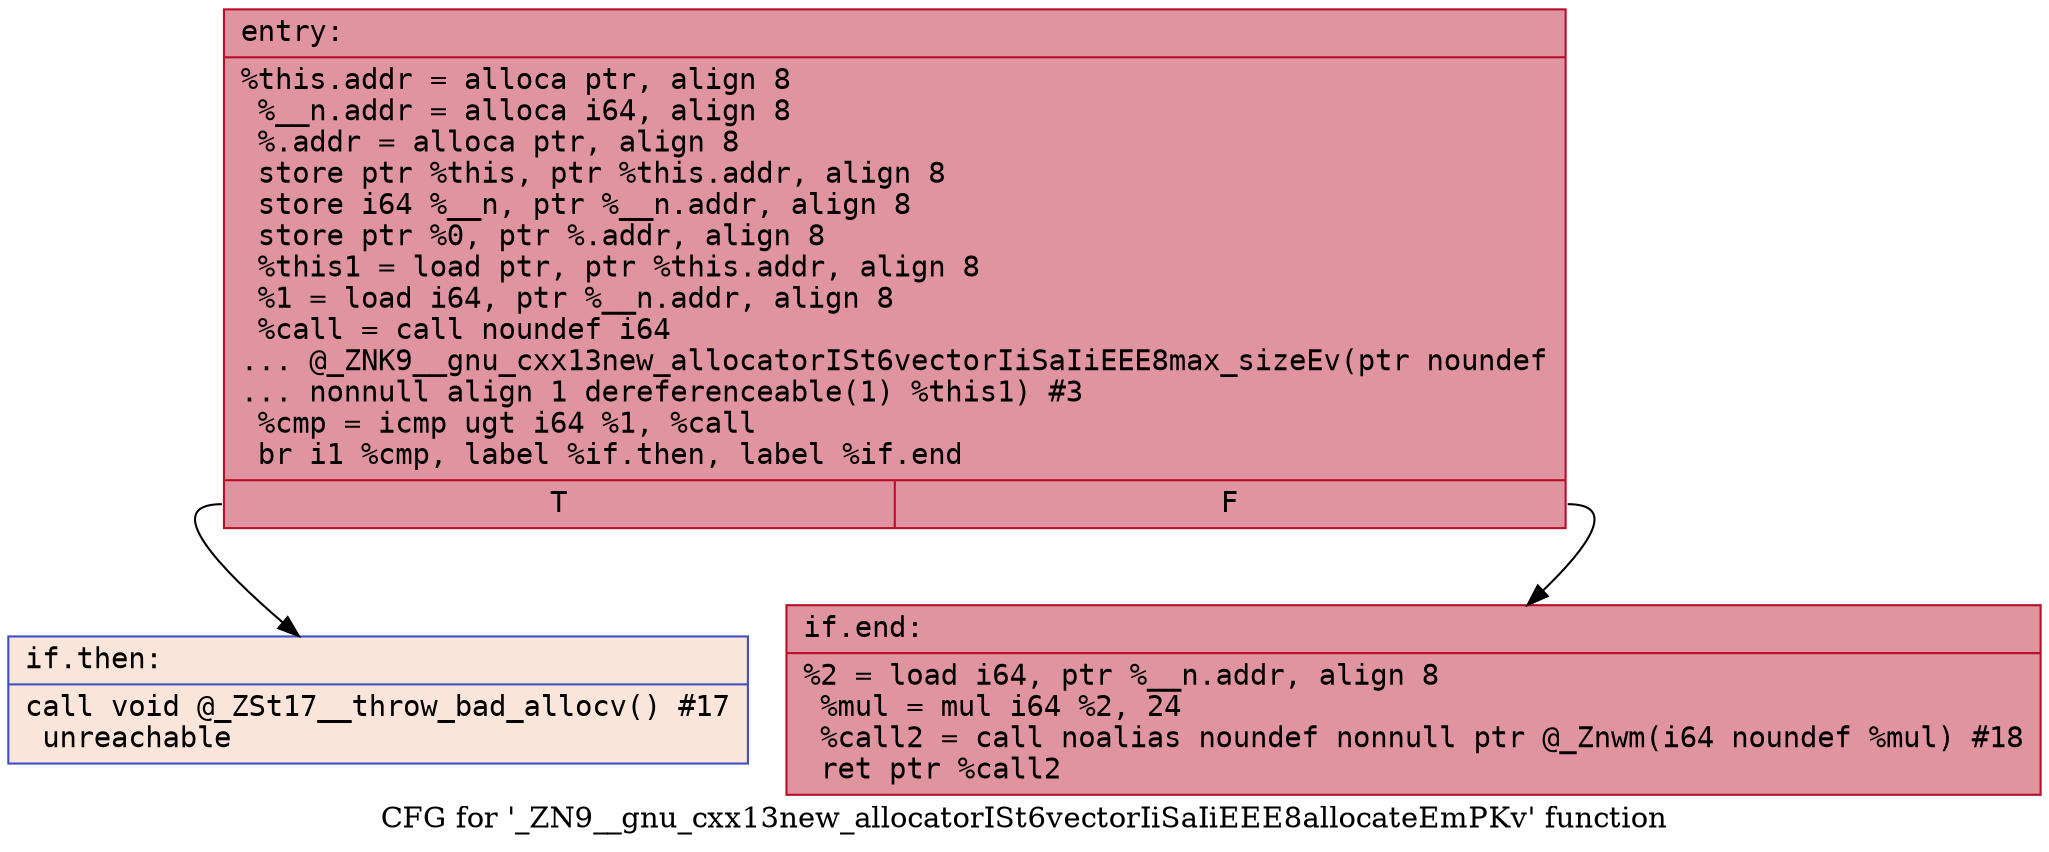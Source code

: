 digraph "CFG for '_ZN9__gnu_cxx13new_allocatorISt6vectorIiSaIiEEE8allocateEmPKv' function" {
	label="CFG for '_ZN9__gnu_cxx13new_allocatorISt6vectorIiSaIiEEE8allocateEmPKv' function";

	Node0x56307d6ec570 [shape=record,color="#b70d28ff", style=filled, fillcolor="#b70d2870" fontname="Courier",label="{entry:\l|  %this.addr = alloca ptr, align 8\l  %__n.addr = alloca i64, align 8\l  %.addr = alloca ptr, align 8\l  store ptr %this, ptr %this.addr, align 8\l  store i64 %__n, ptr %__n.addr, align 8\l  store ptr %0, ptr %.addr, align 8\l  %this1 = load ptr, ptr %this.addr, align 8\l  %1 = load i64, ptr %__n.addr, align 8\l  %call = call noundef i64\l... @_ZNK9__gnu_cxx13new_allocatorISt6vectorIiSaIiEEE8max_sizeEv(ptr noundef\l... nonnull align 1 dereferenceable(1) %this1) #3\l  %cmp = icmp ugt i64 %1, %call\l  br i1 %cmp, label %if.then, label %if.end\l|{<s0>T|<s1>F}}"];
	Node0x56307d6ec570:s0 -> Node0x56307d6ecda0[tooltip="entry -> if.then\nProbability 0.00%" ];
	Node0x56307d6ec570:s1 -> Node0x56307d6ed720[tooltip="entry -> if.end\nProbability 100.00%" ];
	Node0x56307d6ecda0 [shape=record,color="#3d50c3ff", style=filled, fillcolor="#f4c5ad70" fontname="Courier",label="{if.then:\l|  call void @_ZSt17__throw_bad_allocv() #17\l  unreachable\l}"];
	Node0x56307d6ed720 [shape=record,color="#b70d28ff", style=filled, fillcolor="#b70d2870" fontname="Courier",label="{if.end:\l|  %2 = load i64, ptr %__n.addr, align 8\l  %mul = mul i64 %2, 24\l  %call2 = call noalias noundef nonnull ptr @_Znwm(i64 noundef %mul) #18\l  ret ptr %call2\l}"];
}

